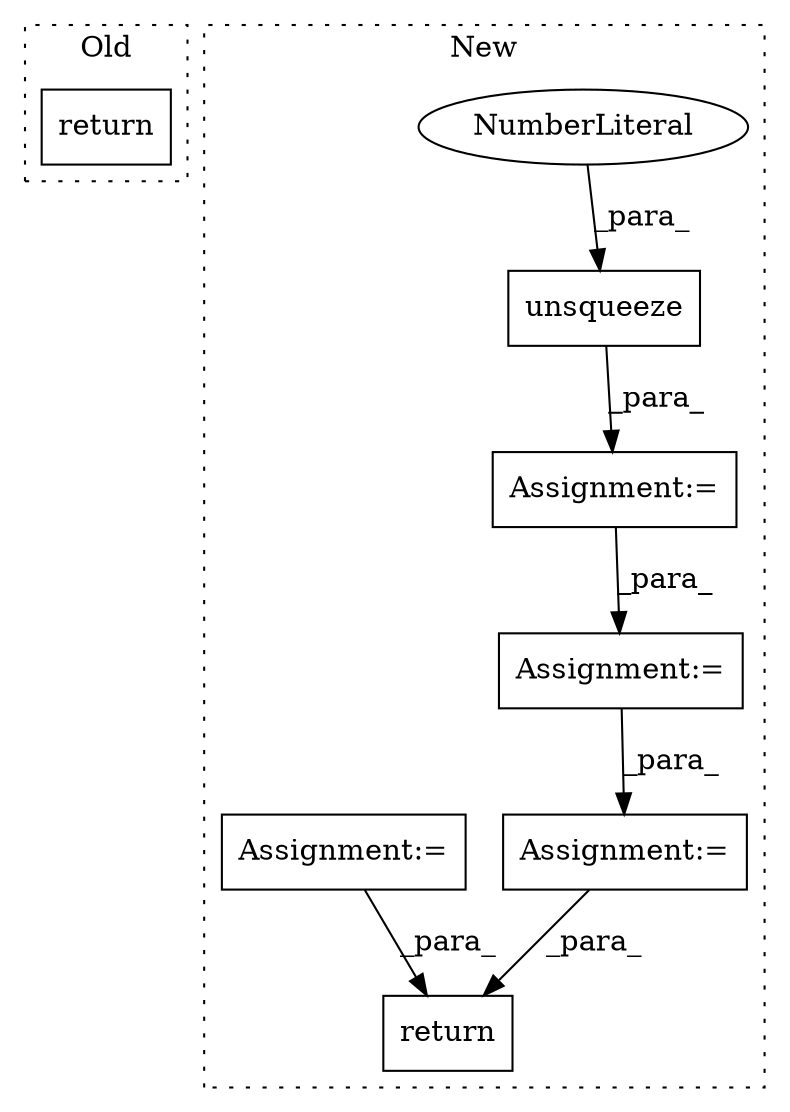 digraph G {
subgraph cluster0 {
1 [label="return" a="41" s="2213" l="7" shape="box"];
label = "Old";
style="dotted";
}
subgraph cluster1 {
2 [label="unsqueeze" a="32" s="2473,2484" l="10,1" shape="box"];
3 [label="return" a="41" s="2761" l="12" shape="box"];
4 [label="NumberLiteral" a="34" s="2483" l="1" shape="ellipse"];
5 [label="Assignment:=" a="7" s="2505" l="1" shape="box"];
6 [label="Assignment:=" a="7" s="2657" l="1" shape="box"];
7 [label="Assignment:=" a="7" s="2599" l="1" shape="box"];
8 [label="Assignment:=" a="7" s="2382" l="1" shape="box"];
label = "New";
style="dotted";
}
2 -> 8 [label="_para_"];
4 -> 2 [label="_para_"];
5 -> 7 [label="_para_"];
6 -> 3 [label="_para_"];
7 -> 3 [label="_para_"];
8 -> 5 [label="_para_"];
}